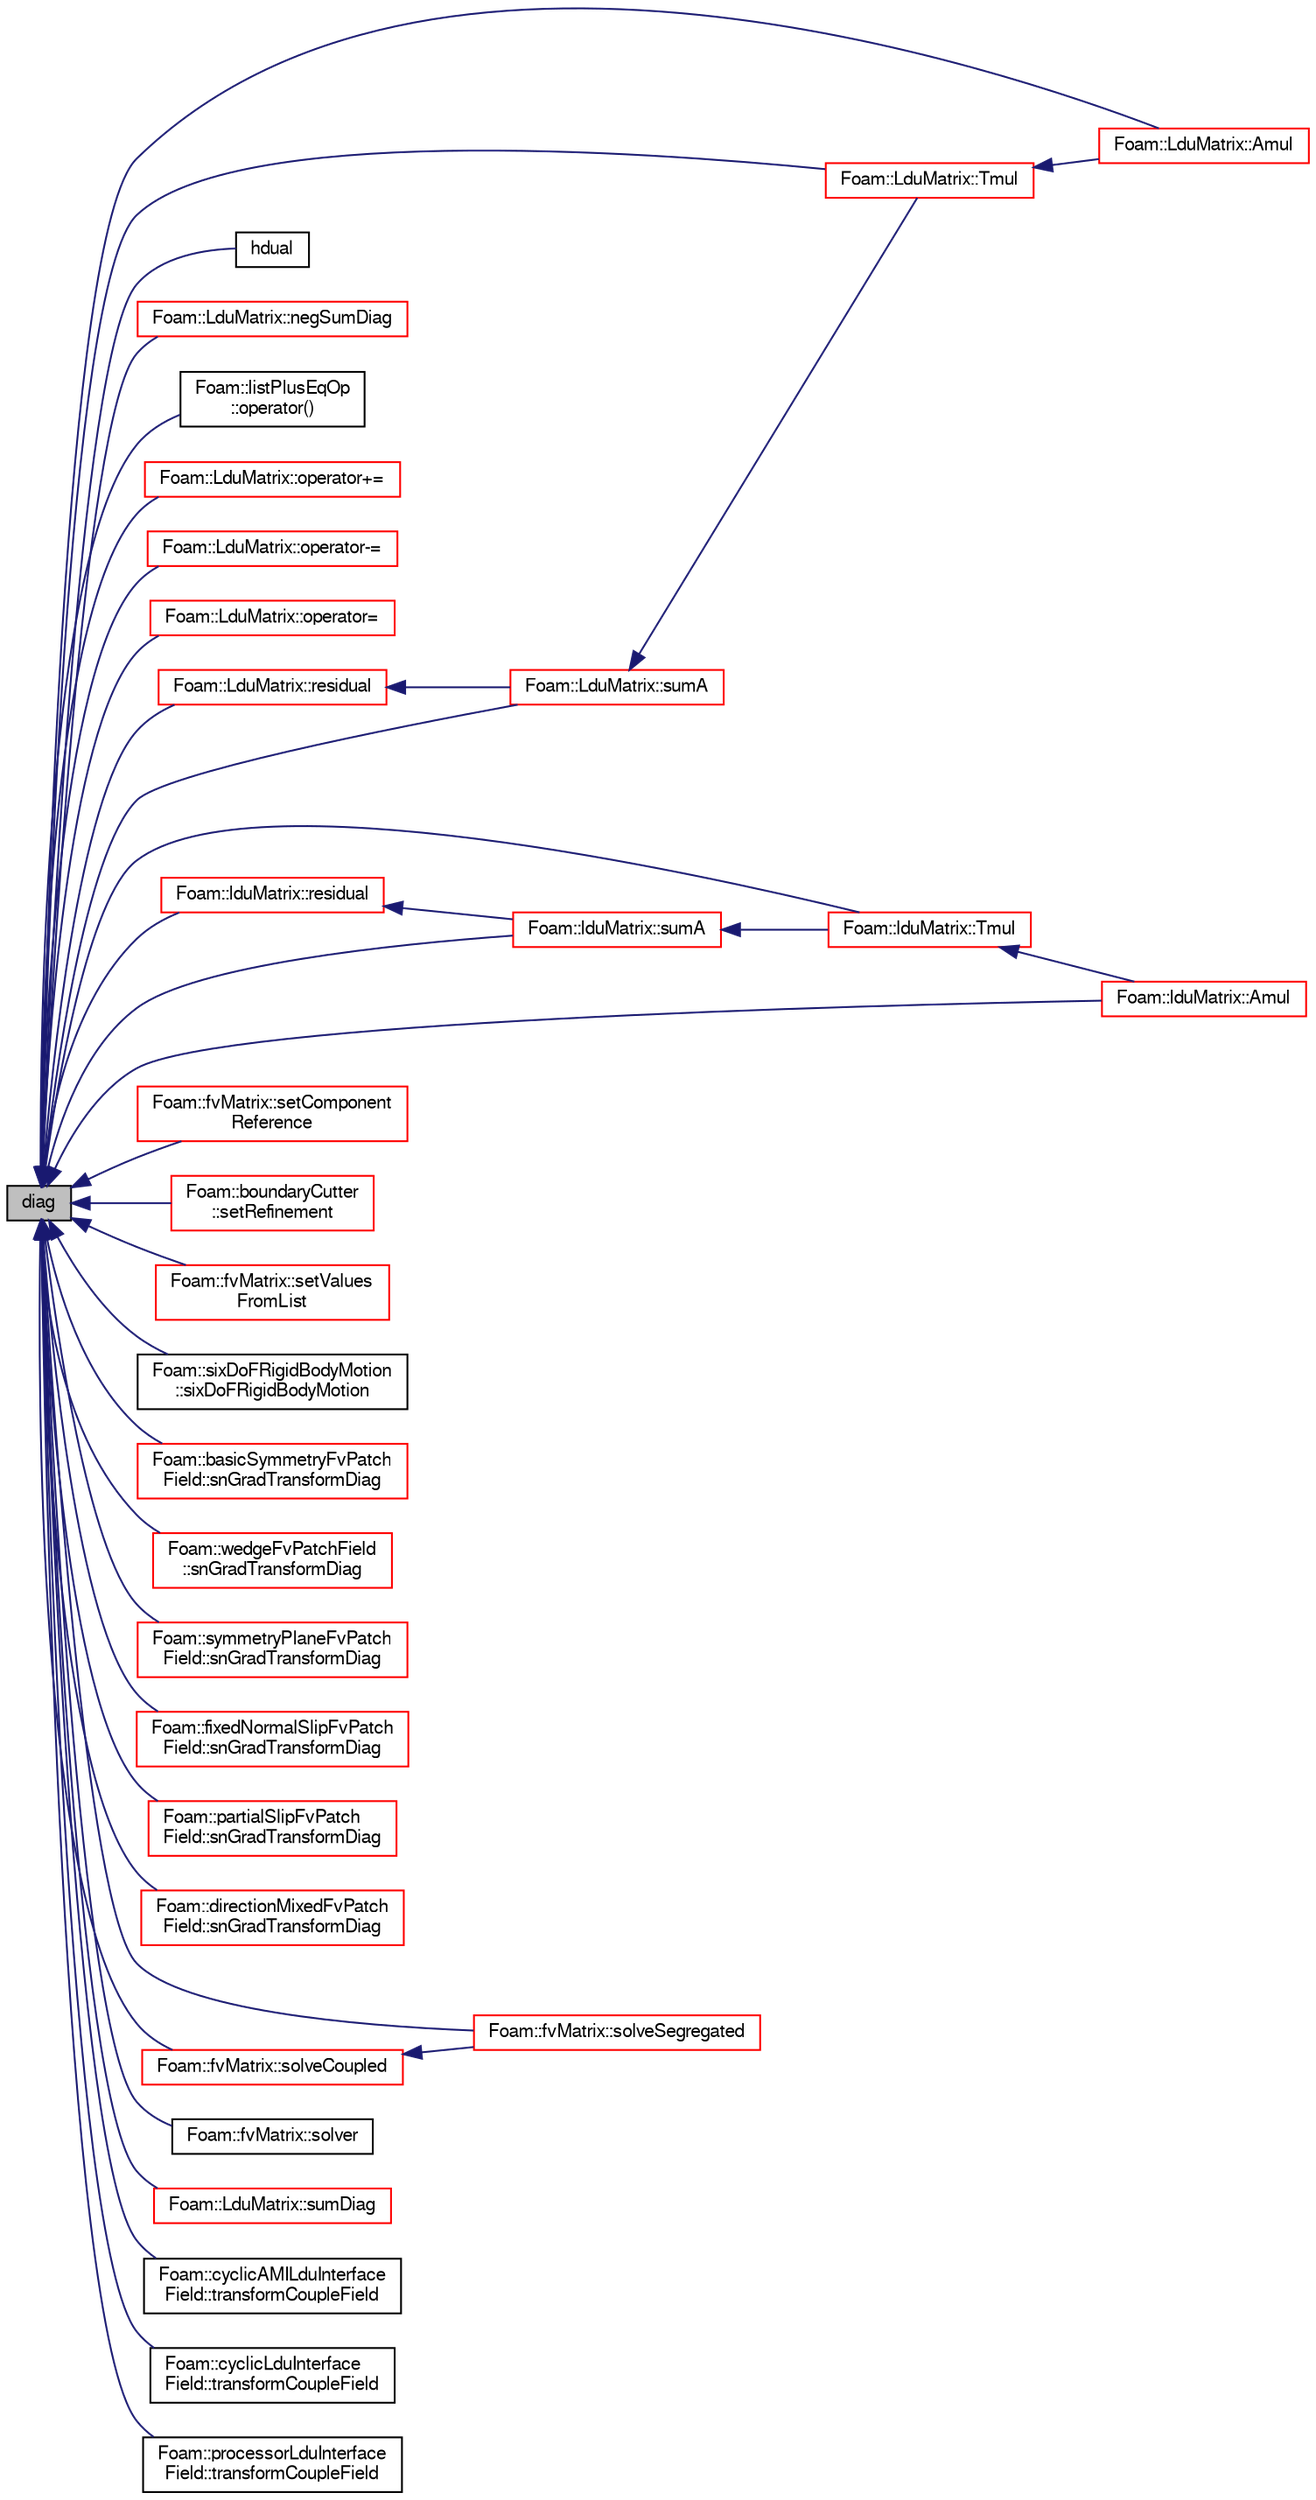 digraph "diag"
{
  bgcolor="transparent";
  edge [fontname="FreeSans",fontsize="10",labelfontname="FreeSans",labelfontsize="10"];
  node [fontname="FreeSans",fontsize="10",shape=record];
  rankdir="LR";
  Node69586 [label="diag",height=0.2,width=0.4,color="black", fillcolor="grey75", style="filled", fontcolor="black"];
  Node69586 -> Node69587 [dir="back",color="midnightblue",fontsize="10",style="solid",fontname="FreeSans"];
  Node69587 [label="Foam::LduMatrix::Amul",height=0.2,width=0.4,color="red",URL="$a26790.html#a0ae6a36cacfe73d022cc0ce2dba2badc",tooltip="Matrix multiplication. "];
  Node69586 -> Node69595 [dir="back",color="midnightblue",fontsize="10",style="solid",fontname="FreeSans"];
  Node69595 [label="Foam::lduMatrix::Amul",height=0.2,width=0.4,color="red",URL="$a26882.html#a7a2e0a380ac70181d4d957ffb1d5caf1",tooltip="Matrix multiplication with updated interfaces. "];
  Node69586 -> Node69627 [dir="back",color="midnightblue",fontsize="10",style="solid",fontname="FreeSans"];
  Node69627 [label="hdual",height=0.2,width=0.4,color="black",URL="$a21124.html#a60658ce8a99d027faf364d9c7434ac48"];
  Node69586 -> Node69628 [dir="back",color="midnightblue",fontsize="10",style="solid",fontname="FreeSans"];
  Node69628 [label="Foam::LduMatrix::negSumDiag",height=0.2,width=0.4,color="red",URL="$a26790.html#a7ad351a572b04686613ec1f9650ad95c"];
  Node69586 -> Node69629 [dir="back",color="midnightblue",fontsize="10",style="solid",fontname="FreeSans"];
  Node69629 [label="Foam::listPlusEqOp\l::operator()",height=0.2,width=0.4,color="black",URL="$a24626.html#a2bca5855a51bffee2f0fe2aacc4aba10"];
  Node69586 -> Node69589 [dir="back",color="midnightblue",fontsize="10",style="solid",fontname="FreeSans"];
  Node69589 [label="Foam::LduMatrix::operator+=",height=0.2,width=0.4,color="red",URL="$a26790.html#a67cb5e721083def89a8775562081caeb"];
  Node69586 -> Node69590 [dir="back",color="midnightblue",fontsize="10",style="solid",fontname="FreeSans"];
  Node69590 [label="Foam::LduMatrix::operator-=",height=0.2,width=0.4,color="red",URL="$a26790.html#ade231ee3b05d977629dbaeeb2c538dae"];
  Node69586 -> Node69630 [dir="back",color="midnightblue",fontsize="10",style="solid",fontname="FreeSans"];
  Node69630 [label="Foam::LduMatrix::operator=",height=0.2,width=0.4,color="red",URL="$a26790.html#a855e48a9b4e9d4ea44f93b8120b41905"];
  Node69586 -> Node69631 [dir="back",color="midnightblue",fontsize="10",style="solid",fontname="FreeSans"];
  Node69631 [label="Foam::LduMatrix::residual",height=0.2,width=0.4,color="red",URL="$a26790.html#aaaa355e50d6957bc3b75c0fe58e26b0f"];
  Node69631 -> Node69632 [dir="back",color="midnightblue",fontsize="10",style="solid",fontname="FreeSans"];
  Node69632 [label="Foam::LduMatrix::sumA",height=0.2,width=0.4,color="red",URL="$a26790.html#a1bd736a26fe993cc4fd7257f1f62c2a8",tooltip="Sum the coefficients on each row of the matrix. "];
  Node69632 -> Node69633 [dir="back",color="midnightblue",fontsize="10",style="solid",fontname="FreeSans"];
  Node69633 [label="Foam::LduMatrix::Tmul",height=0.2,width=0.4,color="red",URL="$a26790.html#aeb94c1ff072ce41940bf013d4b6c5a79",tooltip="Matrix transpose multiplication. "];
  Node69633 -> Node69587 [dir="back",color="midnightblue",fontsize="10",style="solid",fontname="FreeSans"];
  Node69586 -> Node69634 [dir="back",color="midnightblue",fontsize="10",style="solid",fontname="FreeSans"];
  Node69634 [label="Foam::lduMatrix::residual",height=0.2,width=0.4,color="red",URL="$a26882.html#a0d945b22e88eed13c032943a09bb63ea"];
  Node69634 -> Node69636 [dir="back",color="midnightblue",fontsize="10",style="solid",fontname="FreeSans"];
  Node69636 [label="Foam::lduMatrix::sumA",height=0.2,width=0.4,color="red",URL="$a26882.html#aaf24d45bb7830b9bab7f559b0b3d2c84",tooltip="Sum the coefficients on each row of the matrix. "];
  Node69636 -> Node69637 [dir="back",color="midnightblue",fontsize="10",style="solid",fontname="FreeSans"];
  Node69637 [label="Foam::lduMatrix::Tmul",height=0.2,width=0.4,color="red",URL="$a26882.html#a3732af38643bedfc7148b63abc859fec",tooltip="Matrix transpose multiplication with updated interfaces. "];
  Node69637 -> Node69595 [dir="back",color="midnightblue",fontsize="10",style="solid",fontname="FreeSans"];
  Node69586 -> Node69638 [dir="back",color="midnightblue",fontsize="10",style="solid",fontname="FreeSans"];
  Node69638 [label="Foam::fvMatrix::setComponent\lReference",height=0.2,width=0.4,color="red",URL="$a22358.html#a98221dfccd28360ab97b358fdddde083",tooltip="Set reference level for a component of the solution. "];
  Node69586 -> Node69639 [dir="back",color="midnightblue",fontsize="10",style="solid",fontname="FreeSans"];
  Node69639 [label="Foam::boundaryCutter\l::setRefinement",height=0.2,width=0.4,color="red",URL="$a21498.html#ae6930353f029f71d7726d9992c9538f9",tooltip="Do actual cutting with cut description. Inserts mesh changes. "];
  Node69586 -> Node69641 [dir="back",color="midnightblue",fontsize="10",style="solid",fontname="FreeSans"];
  Node69641 [label="Foam::fvMatrix::setValues\lFromList",height=0.2,width=0.4,color="red",URL="$a22358.html#ae2373f8bf20e55920fbe1157213a9858",tooltip="Set solution in given cells to the specified values. "];
  Node69586 -> Node69682 [dir="back",color="midnightblue",fontsize="10",style="solid",fontname="FreeSans"];
  Node69682 [label="Foam::sixDoFRigidBodyMotion\l::sixDoFRigidBodyMotion",height=0.2,width=0.4,color="black",URL="$a29530.html#afaa54b33e7778659eee2b572e10012af",tooltip="Construct from constant and state dictionaries. "];
  Node69586 -> Node69683 [dir="back",color="midnightblue",fontsize="10",style="solid",fontname="FreeSans"];
  Node69683 [label="Foam::basicSymmetryFvPatch\lField::snGradTransformDiag",height=0.2,width=0.4,color="red",URL="$a21966.html#ad369a69e9725d4bf2e6f522035c8d53d",tooltip="Return face-gradient transform diagonal. "];
  Node69586 -> Node69685 [dir="back",color="midnightblue",fontsize="10",style="solid",fontname="FreeSans"];
  Node69685 [label="Foam::wedgeFvPatchField\l::snGradTransformDiag",height=0.2,width=0.4,color="red",URL="$a22054.html#ad369a69e9725d4bf2e6f522035c8d53d",tooltip="Return face-gradient transform diagonal. "];
  Node69586 -> Node69687 [dir="back",color="midnightblue",fontsize="10",style="solid",fontname="FreeSans"];
  Node69687 [label="Foam::symmetryPlaneFvPatch\lField::snGradTransformDiag",height=0.2,width=0.4,color="red",URL="$a22050.html#ad369a69e9725d4bf2e6f522035c8d53d",tooltip="Return face-gradient transform diagonal. "];
  Node69586 -> Node69689 [dir="back",color="midnightblue",fontsize="10",style="solid",fontname="FreeSans"];
  Node69689 [label="Foam::fixedNormalSlipFvPatch\lField::snGradTransformDiag",height=0.2,width=0.4,color="red",URL="$a22118.html#ad369a69e9725d4bf2e6f522035c8d53d",tooltip="Return face-gradient transform diagonal. "];
  Node69586 -> Node69691 [dir="back",color="midnightblue",fontsize="10",style="solid",fontname="FreeSans"];
  Node69691 [label="Foam::partialSlipFvPatch\lField::snGradTransformDiag",height=0.2,width=0.4,color="red",URL="$a22206.html#ad369a69e9725d4bf2e6f522035c8d53d",tooltip="Return face-gradient transform diagonal. "];
  Node69586 -> Node69693 [dir="back",color="midnightblue",fontsize="10",style="solid",fontname="FreeSans"];
  Node69693 [label="Foam::directionMixedFvPatch\lField::snGradTransformDiag",height=0.2,width=0.4,color="red",URL="$a21978.html#ad369a69e9725d4bf2e6f522035c8d53d",tooltip="Return face-gradient transform diagonal. "];
  Node69586 -> Node69695 [dir="back",color="midnightblue",fontsize="10",style="solid",fontname="FreeSans"];
  Node69695 [label="Foam::fvMatrix::solveCoupled",height=0.2,width=0.4,color="red",URL="$a22358.html#a5daac6452de122aa2ce063b6b6c9533e",tooltip="Solve coupled returning the solution statistics. "];
  Node69695 -> Node69696 [dir="back",color="midnightblue",fontsize="10",style="solid",fontname="FreeSans"];
  Node69696 [label="Foam::fvMatrix::solveSegregated",height=0.2,width=0.4,color="red",URL="$a22358.html#a8946f39b00e81fb5741058ddf6e05dbf",tooltip="Solve segregated returning the solution statistics. "];
  Node69586 -> Node69701 [dir="back",color="midnightblue",fontsize="10",style="solid",fontname="FreeSans"];
  Node69701 [label="Foam::fvMatrix::solver",height=0.2,width=0.4,color="black",URL="$a22358.html#a2fd08b1a69b135af347fd79770631e25"];
  Node69586 -> Node69696 [dir="back",color="midnightblue",fontsize="10",style="solid",fontname="FreeSans"];
  Node69586 -> Node69632 [dir="back",color="midnightblue",fontsize="10",style="solid",fontname="FreeSans"];
  Node69586 -> Node69636 [dir="back",color="midnightblue",fontsize="10",style="solid",fontname="FreeSans"];
  Node69586 -> Node69702 [dir="back",color="midnightblue",fontsize="10",style="solid",fontname="FreeSans"];
  Node69702 [label="Foam::LduMatrix::sumDiag",height=0.2,width=0.4,color="red",URL="$a26790.html#a2034fb6b7d0fc02febd7b511e063d285"];
  Node69586 -> Node69633 [dir="back",color="midnightblue",fontsize="10",style="solid",fontname="FreeSans"];
  Node69586 -> Node69637 [dir="back",color="midnightblue",fontsize="10",style="solid",fontname="FreeSans"];
  Node69586 -> Node69703 [dir="back",color="midnightblue",fontsize="10",style="solid",fontname="FreeSans"];
  Node69703 [label="Foam::cyclicAMILduInterface\lField::transformCoupleField",height=0.2,width=0.4,color="black",URL="$a24934.html#a795a92bd1cd68f411e82a5ff93610c02",tooltip="Transform given patch internal field. "];
  Node69586 -> Node69704 [dir="back",color="midnightblue",fontsize="10",style="solid",fontname="FreeSans"];
  Node69704 [label="Foam::cyclicLduInterface\lField::transformCoupleField",height=0.2,width=0.4,color="black",URL="$a26866.html#acdafe55fffcc9e6fb931775d11048ffb",tooltip="Transform given patch component field. "];
  Node69586 -> Node69705 [dir="back",color="midnightblue",fontsize="10",style="solid",fontname="FreeSans"];
  Node69705 [label="Foam::processorLduInterface\lField::transformCoupleField",height=0.2,width=0.4,color="black",URL="$a26874.html#acdafe55fffcc9e6fb931775d11048ffb",tooltip="Transform given patch component field. "];
}

